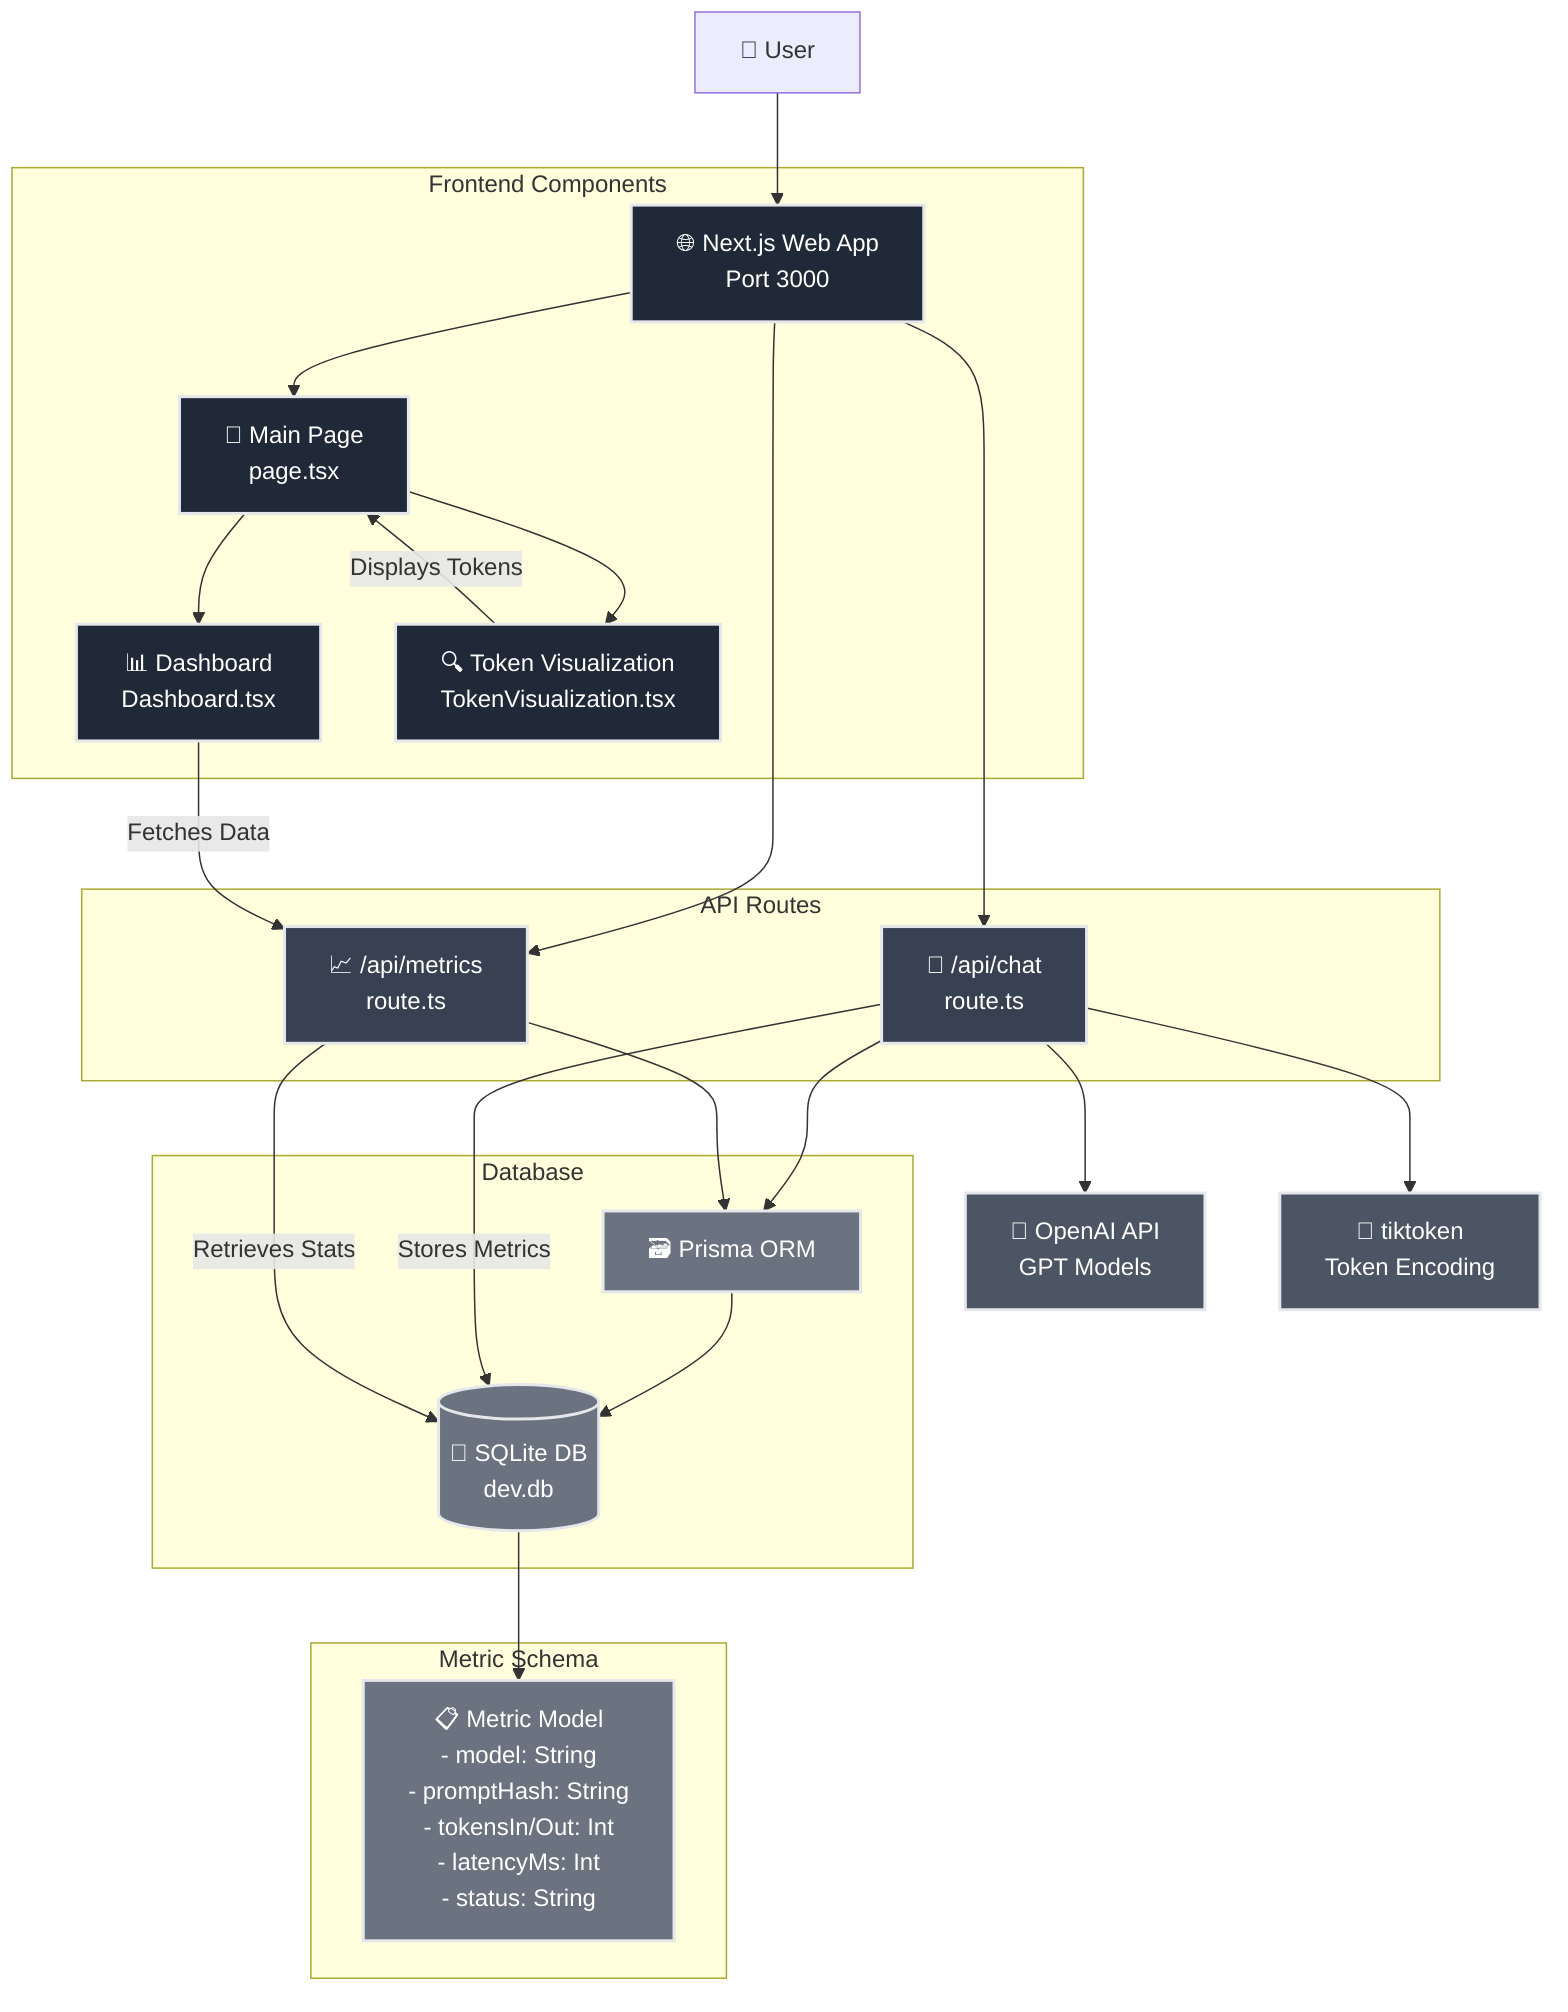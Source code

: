graph TB
    %% User Interface Layer
    User[👤 User] --> WebApp[🌐 Next.js Web App<br/>Port 3000]
    
    %% Frontend Components
    subgraph "Frontend Components"
        WebApp --> MainPage[📱 Main Page<br/>page.tsx]
        MainPage --> Dashboard[📊 Dashboard<br/>Dashboard.tsx]
        MainPage --> TokenViz[🔍 Token Visualization<br/>TokenVisualization.tsx]
    end
    
    %% API Layer
    subgraph "API Routes"
        WebApp --> ChatAPI[💬 /api/chat<br/>route.ts]
        WebApp --> MetricsAPI[📈 /api/metrics<br/>route.ts]
    end
    
    %% External Services
    ChatAPI --> OpenAI[🤖 OpenAI API<br/>GPT Models]
    ChatAPI --> TikToken[🎯 tiktoken<br/>Token Encoding]
    
    %% Database Layer
    subgraph "Database"
        ChatAPI --> Prisma[🗃️ Prisma ORM]
        MetricsAPI --> Prisma
        Prisma --> SQLite[(📁 SQLite DB<br/>dev.db)]
    end
    
    %% Data Flow
    ChatAPI --> |Stores Metrics| SQLite
    MetricsAPI --> |Retrieves Stats| SQLite
    Dashboard --> |Fetches Data| MetricsAPI
    TokenViz --> |Displays Tokens| MainPage
    
    %% Metrics Model
    subgraph "Metric Schema"
        SQLite --> MetricModel[📋 Metric Model<br/>- model: String<br/>- promptHash: String<br/>- tokensIn/Out: Int<br/>- latencyMs: Int<br/>- status: String]
    end
    
    %% Styling
    classDef frontend fill:#1f2937,stroke:#e5e7eb,stroke-width:2px,color:#ffffff
    classDef api fill:#374151,stroke:#e5e7eb,stroke-width:2px,color:#ffffff
    classDef external fill:#4b5563,stroke:#e5e7eb,stroke-width:2px,color:#ffffff
    classDef database fill:#6b7280,stroke:#e5e7eb,stroke-width:2px,color:#ffffff
    
    class WebApp,MainPage,Dashboard,TokenViz frontend
    class ChatAPI,MetricsAPI api
    class OpenAI,TikToken external
    class Prisma,SQLite,MetricModel database